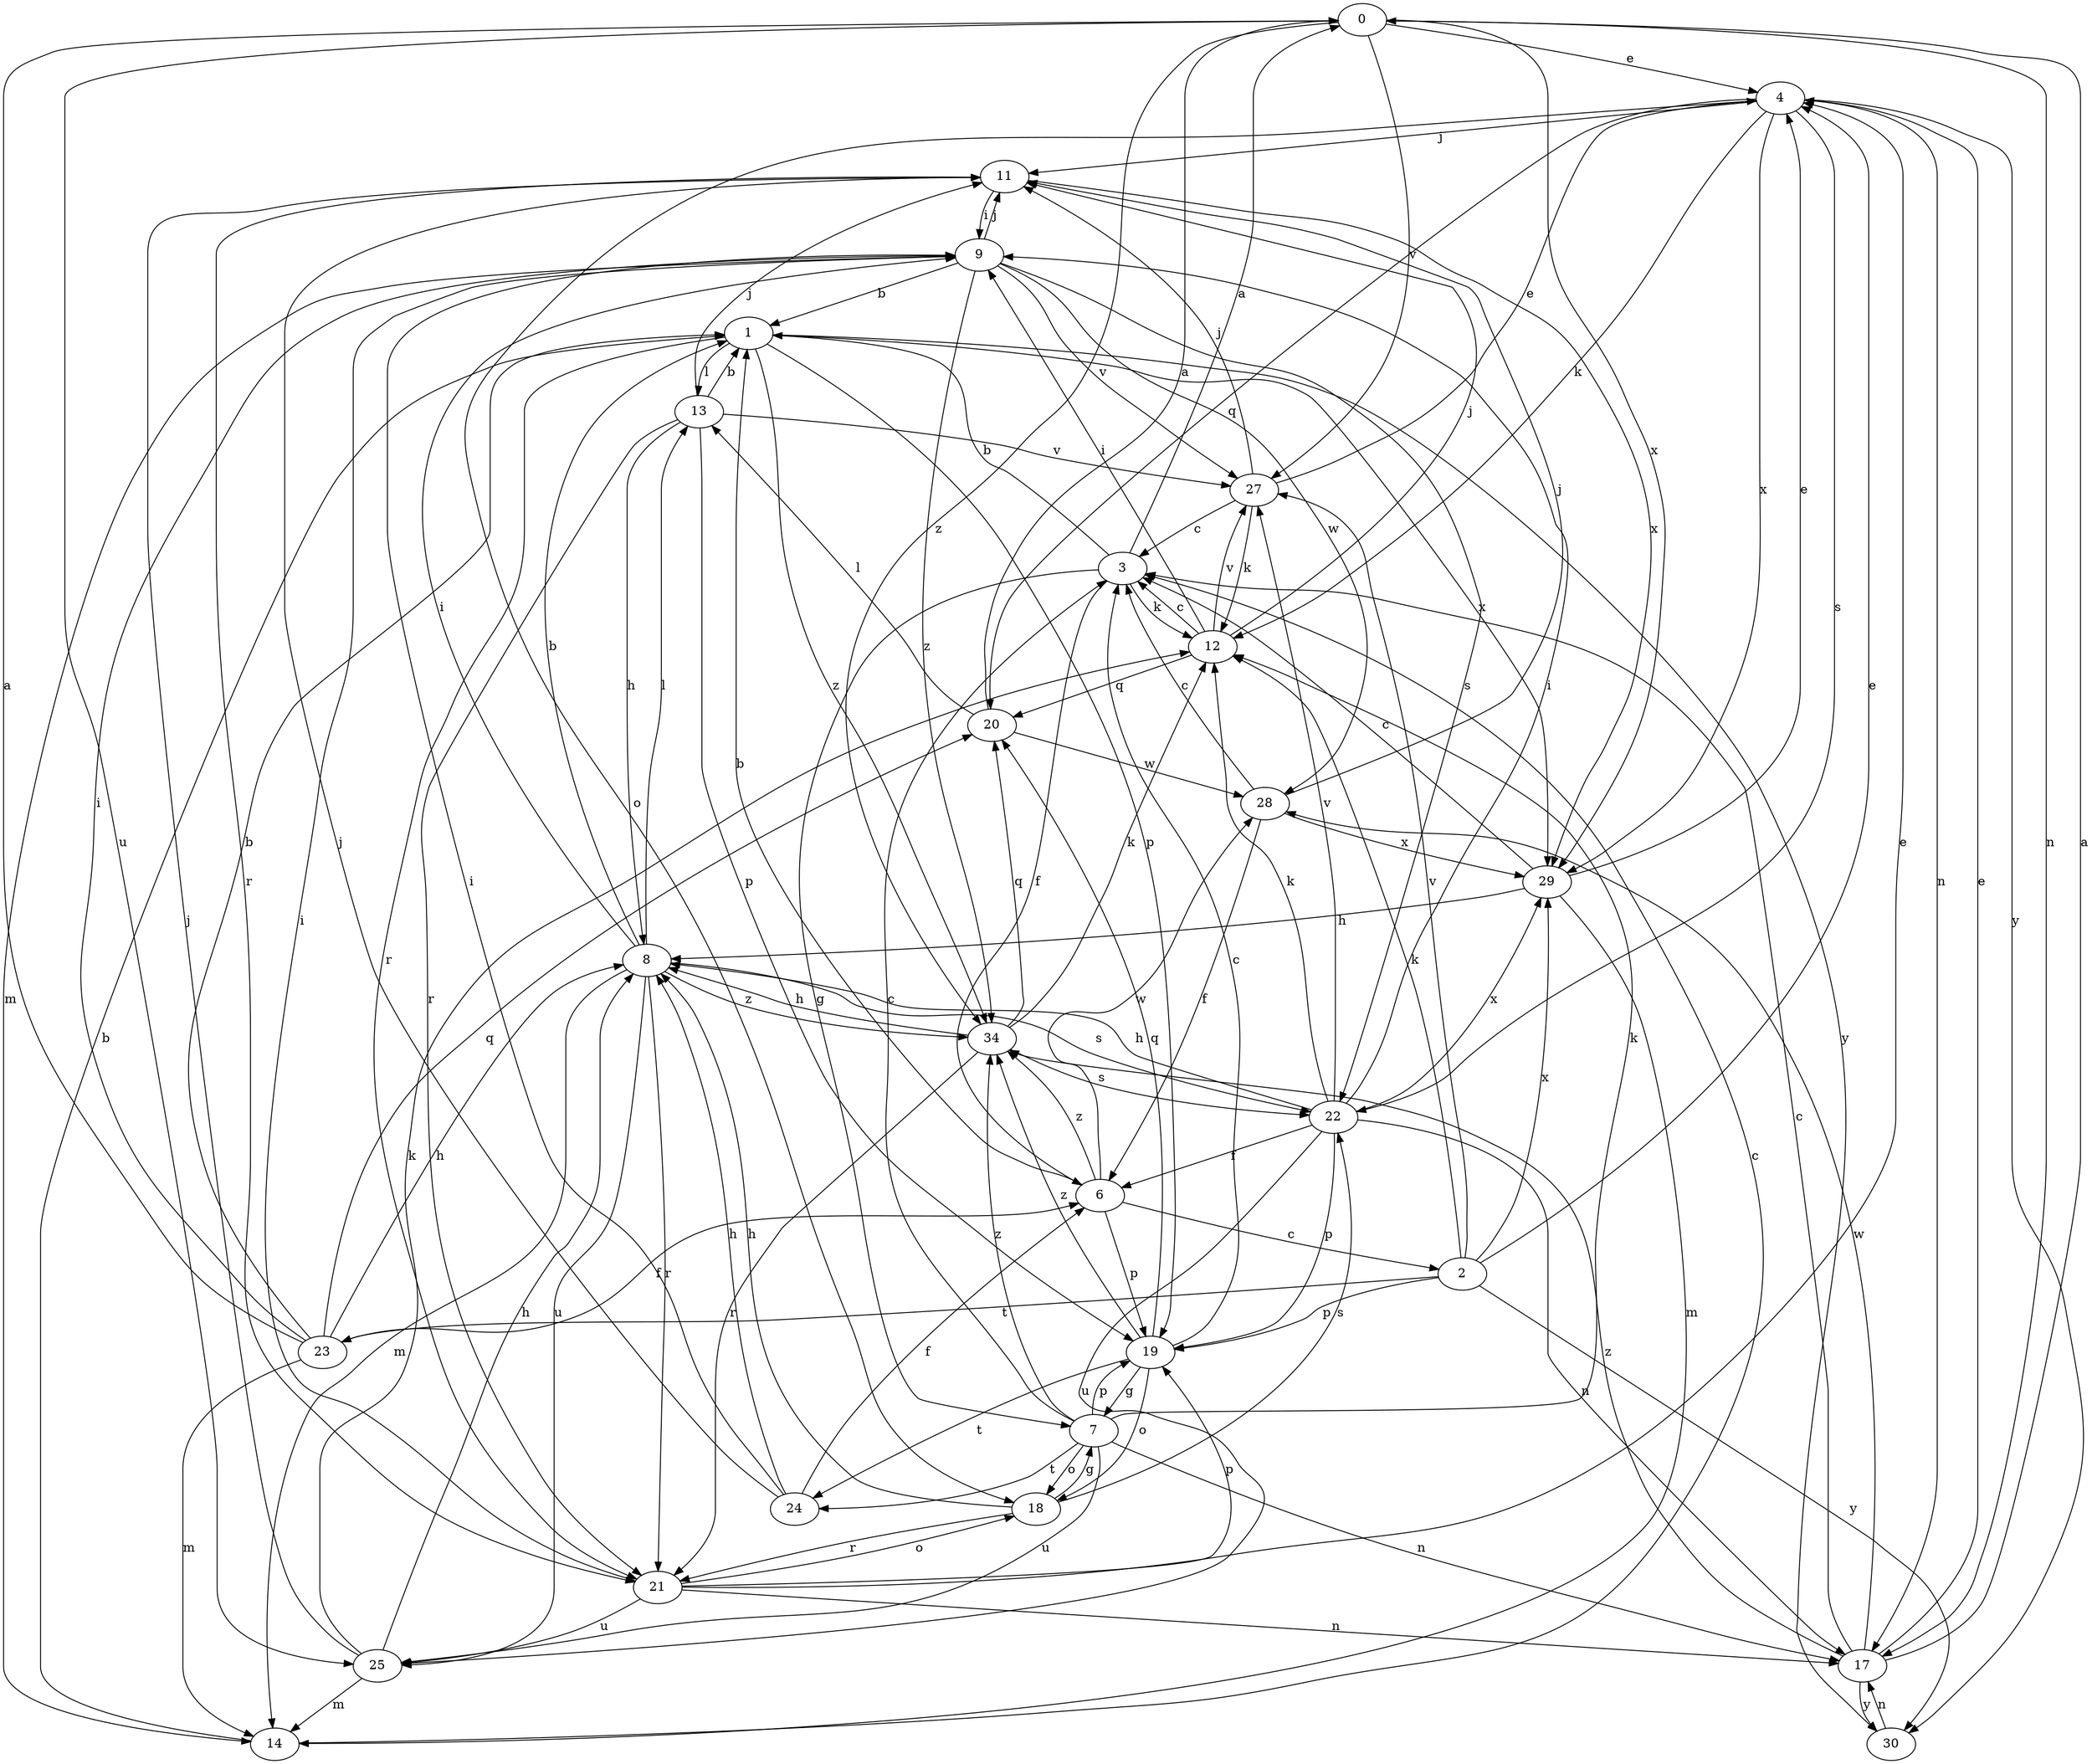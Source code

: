 strict digraph  {
0;
1;
2;
3;
4;
6;
7;
8;
9;
11;
12;
13;
14;
17;
18;
19;
20;
21;
22;
23;
24;
25;
27;
28;
29;
30;
34;
0 -> 4  [label=e];
0 -> 17  [label=n];
0 -> 25  [label=u];
0 -> 27  [label=v];
0 -> 29  [label=x];
0 -> 34  [label=z];
1 -> 13  [label=l];
1 -> 19  [label=p];
1 -> 21  [label=r];
1 -> 29  [label=x];
1 -> 30  [label=y];
1 -> 34  [label=z];
2 -> 4  [label=e];
2 -> 12  [label=k];
2 -> 19  [label=p];
2 -> 23  [label=t];
2 -> 27  [label=v];
2 -> 29  [label=x];
2 -> 30  [label=y];
3 -> 0  [label=a];
3 -> 1  [label=b];
3 -> 6  [label=f];
3 -> 7  [label=g];
3 -> 12  [label=k];
4 -> 11  [label=j];
4 -> 12  [label=k];
4 -> 17  [label=n];
4 -> 18  [label=o];
4 -> 20  [label=q];
4 -> 22  [label=s];
4 -> 29  [label=x];
4 -> 30  [label=y];
6 -> 1  [label=b];
6 -> 2  [label=c];
6 -> 19  [label=p];
6 -> 28  [label=w];
6 -> 34  [label=z];
7 -> 3  [label=c];
7 -> 12  [label=k];
7 -> 17  [label=n];
7 -> 18  [label=o];
7 -> 19  [label=p];
7 -> 24  [label=t];
7 -> 25  [label=u];
7 -> 34  [label=z];
8 -> 1  [label=b];
8 -> 9  [label=i];
8 -> 13  [label=l];
8 -> 14  [label=m];
8 -> 21  [label=r];
8 -> 22  [label=s];
8 -> 25  [label=u];
8 -> 34  [label=z];
9 -> 1  [label=b];
9 -> 11  [label=j];
9 -> 14  [label=m];
9 -> 22  [label=s];
9 -> 27  [label=v];
9 -> 28  [label=w];
9 -> 34  [label=z];
11 -> 9  [label=i];
11 -> 21  [label=r];
11 -> 29  [label=x];
12 -> 3  [label=c];
12 -> 9  [label=i];
12 -> 11  [label=j];
12 -> 20  [label=q];
12 -> 27  [label=v];
13 -> 1  [label=b];
13 -> 8  [label=h];
13 -> 11  [label=j];
13 -> 19  [label=p];
13 -> 21  [label=r];
13 -> 27  [label=v];
14 -> 1  [label=b];
14 -> 3  [label=c];
17 -> 0  [label=a];
17 -> 3  [label=c];
17 -> 4  [label=e];
17 -> 28  [label=w];
17 -> 30  [label=y];
17 -> 34  [label=z];
18 -> 7  [label=g];
18 -> 8  [label=h];
18 -> 21  [label=r];
18 -> 22  [label=s];
19 -> 3  [label=c];
19 -> 7  [label=g];
19 -> 18  [label=o];
19 -> 20  [label=q];
19 -> 24  [label=t];
19 -> 34  [label=z];
20 -> 0  [label=a];
20 -> 13  [label=l];
20 -> 28  [label=w];
21 -> 4  [label=e];
21 -> 9  [label=i];
21 -> 17  [label=n];
21 -> 18  [label=o];
21 -> 19  [label=p];
21 -> 25  [label=u];
22 -> 6  [label=f];
22 -> 8  [label=h];
22 -> 9  [label=i];
22 -> 12  [label=k];
22 -> 17  [label=n];
22 -> 19  [label=p];
22 -> 25  [label=u];
22 -> 27  [label=v];
22 -> 29  [label=x];
23 -> 0  [label=a];
23 -> 1  [label=b];
23 -> 6  [label=f];
23 -> 8  [label=h];
23 -> 9  [label=i];
23 -> 14  [label=m];
23 -> 20  [label=q];
24 -> 6  [label=f];
24 -> 8  [label=h];
24 -> 9  [label=i];
24 -> 11  [label=j];
25 -> 8  [label=h];
25 -> 11  [label=j];
25 -> 12  [label=k];
25 -> 14  [label=m];
27 -> 3  [label=c];
27 -> 4  [label=e];
27 -> 11  [label=j];
27 -> 12  [label=k];
28 -> 3  [label=c];
28 -> 6  [label=f];
28 -> 11  [label=j];
28 -> 29  [label=x];
29 -> 3  [label=c];
29 -> 4  [label=e];
29 -> 8  [label=h];
29 -> 14  [label=m];
30 -> 17  [label=n];
34 -> 8  [label=h];
34 -> 12  [label=k];
34 -> 20  [label=q];
34 -> 21  [label=r];
34 -> 22  [label=s];
}

